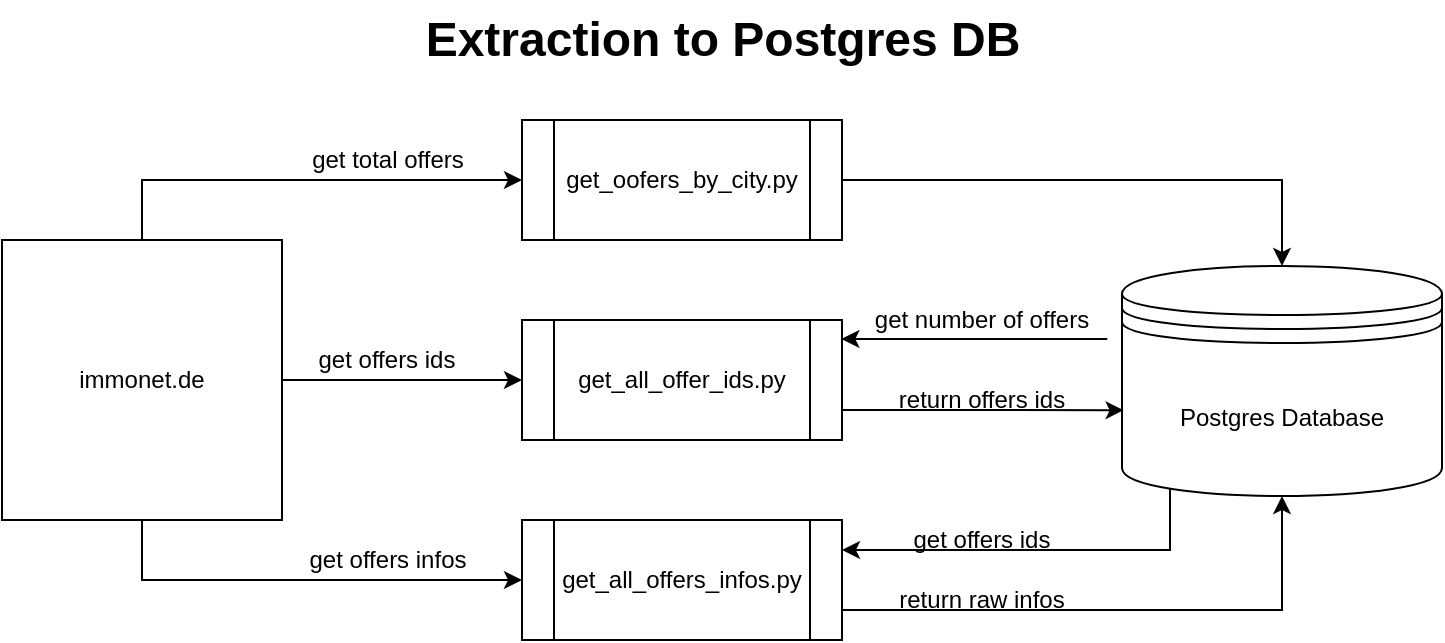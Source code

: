 <mxGraphModel dx="998" dy="749" grid="1" gridSize="10" guides="1" tooltips="1" connect="1" arrows="1" fold="1" page="1" pageScale="1" pageWidth="850" pageHeight="1100" background="#ffffff"><root><mxCell id="0"/><mxCell id="1" parent="0"/><mxCell id="6" style="edgeStyle=orthogonalEdgeStyle;rounded=0;html=1;exitX=0.5;exitY=0;entryX=0;entryY=0.5;jettySize=auto;orthogonalLoop=1;" edge="1" parent="1" source="2" target="3"><mxGeometry relative="1" as="geometry"><Array as="points"><mxPoint x="90" y="130"/></Array></mxGeometry></mxCell><mxCell id="10" style="edgeStyle=orthogonalEdgeStyle;rounded=0;html=1;exitX=1;exitY=0.5;entryX=0;entryY=0.5;jettySize=auto;orthogonalLoop=1;" edge="1" parent="1" source="2" target="8"><mxGeometry relative="1" as="geometry"/></mxCell><mxCell id="14" style="edgeStyle=orthogonalEdgeStyle;rounded=0;html=1;exitX=0.5;exitY=1;jettySize=auto;orthogonalLoop=1;" edge="1" parent="1" source="2" target="11"><mxGeometry relative="1" as="geometry"/></mxCell><mxCell id="2" value="immonet.de" style="whiteSpace=wrap;html=1;aspect=fixed;" vertex="1" parent="1"><mxGeometry x="20" y="160" width="140" height="140" as="geometry"/></mxCell><mxCell id="7" style="edgeStyle=orthogonalEdgeStyle;rounded=0;html=1;exitX=1;exitY=0.5;entryX=0.5;entryY=0;jettySize=auto;orthogonalLoop=1;" edge="1" parent="1" source="3" target="5"><mxGeometry relative="1" as="geometry"/></mxCell><mxCell id="3" value="get_oofers_by_city.py" style="shape=process;whiteSpace=wrap;html=1;" vertex="1" parent="1"><mxGeometry x="280" y="100" width="160" height="60" as="geometry"/></mxCell><mxCell id="20" style="edgeStyle=orthogonalEdgeStyle;rounded=0;html=1;exitX=0;exitY=0.3;entryX=1.042;entryY=0.125;entryPerimeter=0;jettySize=auto;orthogonalLoop=1;" edge="1" parent="1"><mxGeometry relative="1" as="geometry"><mxPoint x="572.647" y="209.471" as="sourcePoint"/><mxPoint x="439.706" y="209.471" as="targetPoint"/></mxGeometry></mxCell><mxCell id="22" style="edgeStyle=orthogonalEdgeStyle;rounded=0;html=1;exitX=0.15;exitY=0.95;exitPerimeter=0;entryX=1;entryY=0.25;jettySize=auto;orthogonalLoop=1;" edge="1" parent="1" source="5" target="11"><mxGeometry relative="1" as="geometry"><Array as="points"><mxPoint x="604" y="315"/></Array></mxGeometry></mxCell><mxCell id="5" value="Postgres Database" style="shape=datastore;whiteSpace=wrap;html=1;" vertex="1" parent="1"><mxGeometry x="580" y="173" width="160" height="115" as="geometry"/></mxCell><mxCell id="21" style="edgeStyle=orthogonalEdgeStyle;rounded=0;html=1;exitX=1;exitY=0.75;entryX=0.005;entryY=0.627;entryPerimeter=0;jettySize=auto;orthogonalLoop=1;" edge="1" parent="1" source="8" target="5"><mxGeometry relative="1" as="geometry"/></mxCell><mxCell id="8" value="get_all_offer_ids.py" style="shape=process;whiteSpace=wrap;html=1;" vertex="1" parent="1"><mxGeometry x="280" y="200" width="160" height="60" as="geometry"/></mxCell><mxCell id="23" style="edgeStyle=orthogonalEdgeStyle;rounded=0;html=1;exitX=1;exitY=0.75;entryX=0.5;entryY=1;jettySize=auto;orthogonalLoop=1;" edge="1" parent="1" source="11" target="5"><mxGeometry relative="1" as="geometry"/></mxCell><mxCell id="11" value="get_all_offers_infos.py" style="shape=process;whiteSpace=wrap;html=1;" vertex="1" parent="1"><mxGeometry x="280" y="300" width="160" height="60" as="geometry"/></mxCell><mxCell id="15" value="get total offers" style="text;html=1;strokeColor=none;fillColor=none;align=center;verticalAlign=middle;whiteSpace=wrap;rounded=0;" vertex="1" parent="1"><mxGeometry x="148" y="110" width="130" height="20" as="geometry"/></mxCell><mxCell id="17" value="get offers ids" style="text;html=1;strokeColor=none;fillColor=none;align=center;verticalAlign=middle;whiteSpace=wrap;rounded=0;" vertex="1" parent="1"><mxGeometry x="165" y="210" width="95" height="20" as="geometry"/></mxCell><mxCell id="19" value="get offers infos" style="text;html=1;strokeColor=none;fillColor=none;align=center;verticalAlign=middle;whiteSpace=wrap;rounded=0;" vertex="1" parent="1"><mxGeometry x="148" y="310" width="130" height="20" as="geometry"/></mxCell><mxCell id="24" value="get number of offers" style="text;html=1;strokeColor=none;fillColor=none;align=center;verticalAlign=middle;whiteSpace=wrap;rounded=0;" vertex="1" parent="1"><mxGeometry x="450" y="190" width="120" height="20" as="geometry"/></mxCell><mxCell id="25" value="return offers ids" style="text;html=1;strokeColor=none;fillColor=none;align=center;verticalAlign=middle;whiteSpace=wrap;rounded=0;" vertex="1" parent="1"><mxGeometry x="430" y="230" width="160" height="20" as="geometry"/></mxCell><mxCell id="26" value="get offers ids" style="text;html=1;strokeColor=none;fillColor=none;align=center;verticalAlign=middle;whiteSpace=wrap;rounded=0;" vertex="1" parent="1"><mxGeometry x="430" y="300" width="160" height="20" as="geometry"/></mxCell><mxCell id="27" value="return raw infos" style="text;html=1;strokeColor=none;fillColor=none;align=center;verticalAlign=middle;whiteSpace=wrap;rounded=0;" vertex="1" parent="1"><mxGeometry x="430" y="330" width="160" height="20" as="geometry"/></mxCell><mxCell id="29" value="Extraction to Postgres DB" style="text;strokeColor=none;fillColor=none;html=1;fontSize=24;fontStyle=1;verticalAlign=middle;align=center;" vertex="1" parent="1"><mxGeometry x="160" y="40" width="440" height="40" as="geometry"/></mxCell></root></mxGraphModel>